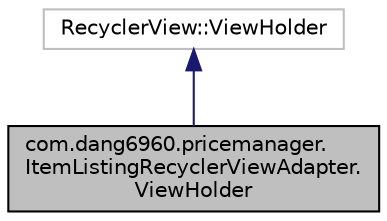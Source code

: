 digraph "com.dang6960.pricemanager.ItemListingRecyclerViewAdapter.ViewHolder"
{
 // LATEX_PDF_SIZE
  edge [fontname="Helvetica",fontsize="10",labelfontname="Helvetica",labelfontsize="10"];
  node [fontname="Helvetica",fontsize="10",shape=record];
  Node1 [label="com.dang6960.pricemanager.\lItemListingRecyclerViewAdapter.\lViewHolder",height=0.2,width=0.4,color="black", fillcolor="grey75", style="filled", fontcolor="black",tooltip=" "];
  Node2 -> Node1 [dir="back",color="midnightblue",fontsize="10",style="solid"];
  Node2 [label="RecyclerView::ViewHolder",height=0.2,width=0.4,color="grey75", fillcolor="white", style="filled",tooltip=" "];
}

